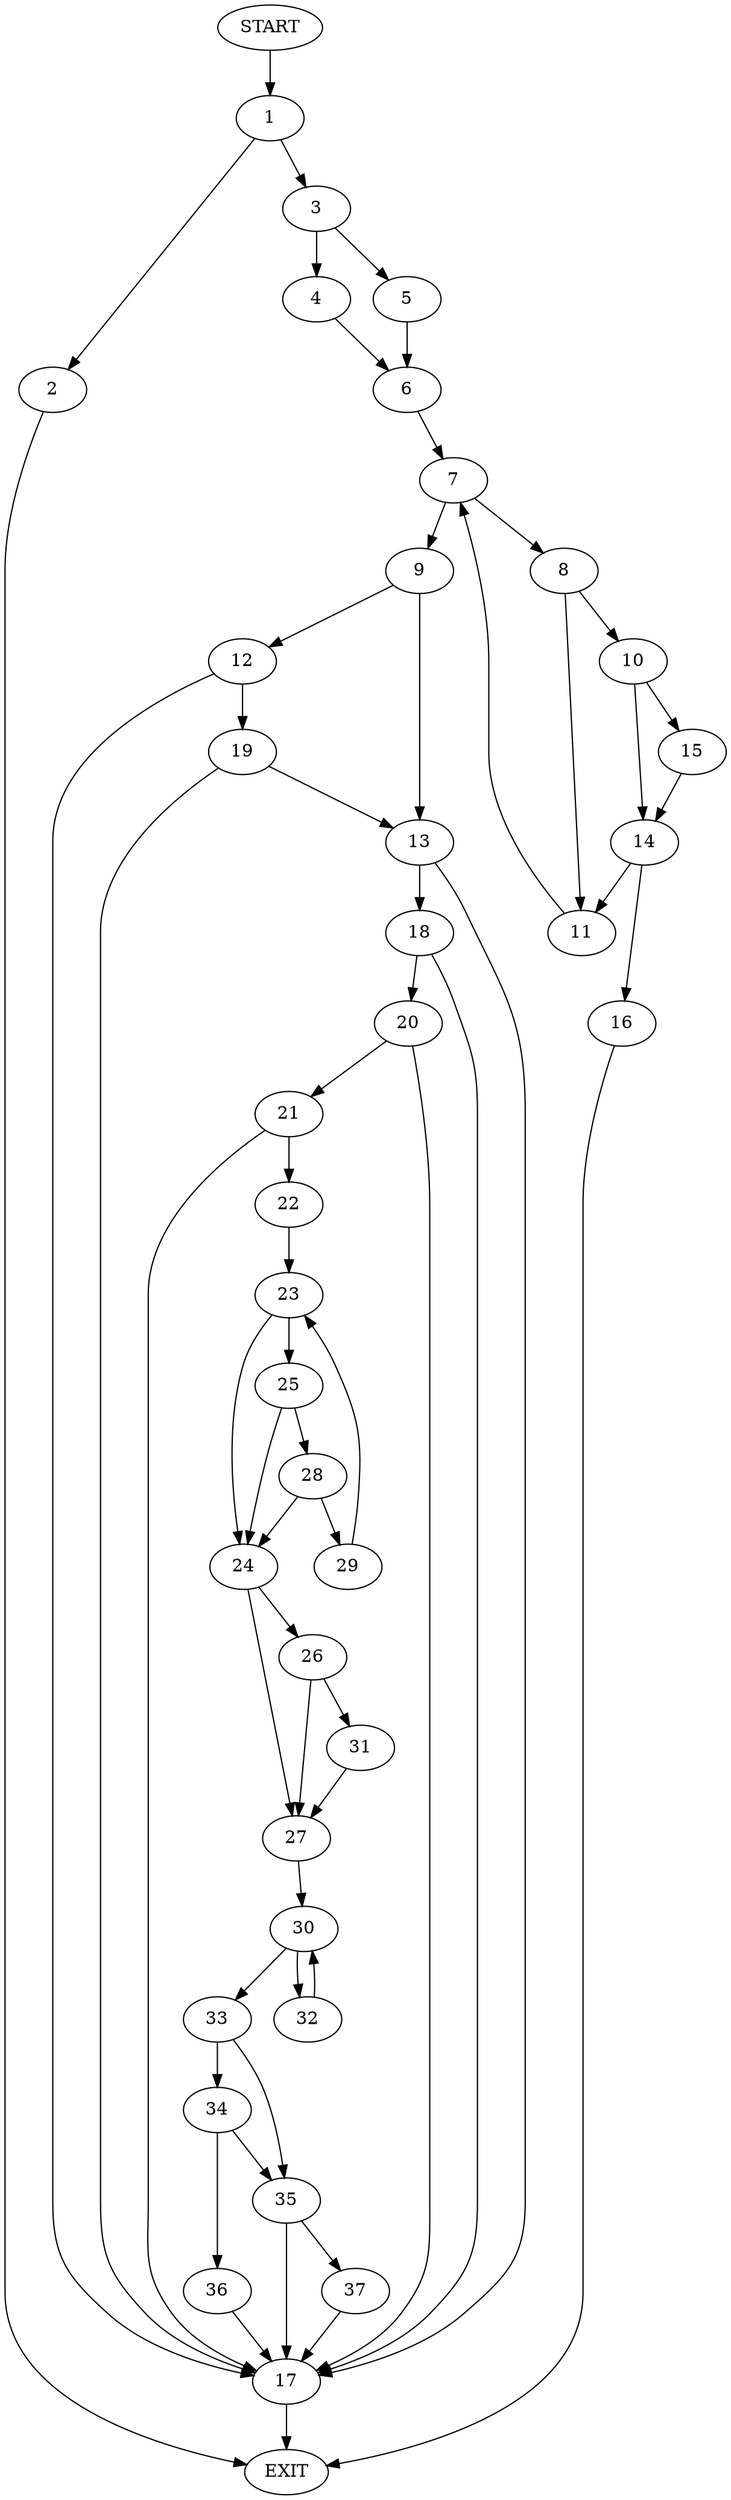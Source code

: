 digraph {
0 [label="START"]
38 [label="EXIT"]
0 -> 1
1 -> 2
1 -> 3
3 -> 4
3 -> 5
2 -> 38
4 -> 6
5 -> 6
6 -> 7
7 -> 8
7 -> 9
8 -> 10
8 -> 11
9 -> 12
9 -> 13
11 -> 7
10 -> 14
10 -> 15
14 -> 11
14 -> 16
15 -> 14
16 -> 38
13 -> 17
13 -> 18
12 -> 17
12 -> 19
19 -> 17
19 -> 13
17 -> 38
18 -> 17
18 -> 20
20 -> 17
20 -> 21
21 -> 22
21 -> 17
22 -> 23
23 -> 24
23 -> 25
24 -> 26
24 -> 27
25 -> 28
25 -> 24
28 -> 29
28 -> 24
29 -> 23
27 -> 30
26 -> 31
26 -> 27
31 -> 27
30 -> 32
30 -> 33
33 -> 34
33 -> 35
32 -> 30
34 -> 35
34 -> 36
35 -> 37
35 -> 17
36 -> 17
37 -> 17
}

